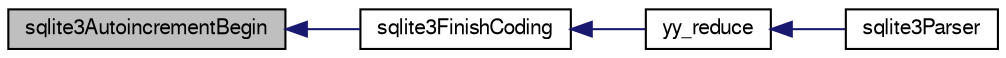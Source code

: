 digraph "sqlite3AutoincrementBegin"
{
  edge [fontname="FreeSans",fontsize="10",labelfontname="FreeSans",labelfontsize="10"];
  node [fontname="FreeSans",fontsize="10",shape=record];
  rankdir="LR";
  Node425783 [label="sqlite3AutoincrementBegin",height=0.2,width=0.4,color="black", fillcolor="grey75", style="filled", fontcolor="black"];
  Node425783 -> Node425784 [dir="back",color="midnightblue",fontsize="10",style="solid",fontname="FreeSans"];
  Node425784 [label="sqlite3FinishCoding",height=0.2,width=0.4,color="black", fillcolor="white", style="filled",URL="$sqlite3_8c.html#a651bc5b446c276c092705856d995b278"];
  Node425784 -> Node425785 [dir="back",color="midnightblue",fontsize="10",style="solid",fontname="FreeSans"];
  Node425785 [label="yy_reduce",height=0.2,width=0.4,color="black", fillcolor="white", style="filled",URL="$sqlite3_8c.html#a7c419a9b25711c666a9a2449ef377f14"];
  Node425785 -> Node425786 [dir="back",color="midnightblue",fontsize="10",style="solid",fontname="FreeSans"];
  Node425786 [label="sqlite3Parser",height=0.2,width=0.4,color="black", fillcolor="white", style="filled",URL="$sqlite3_8c.html#a0327d71a5fabe0b6a343d78a2602e72a"];
}
